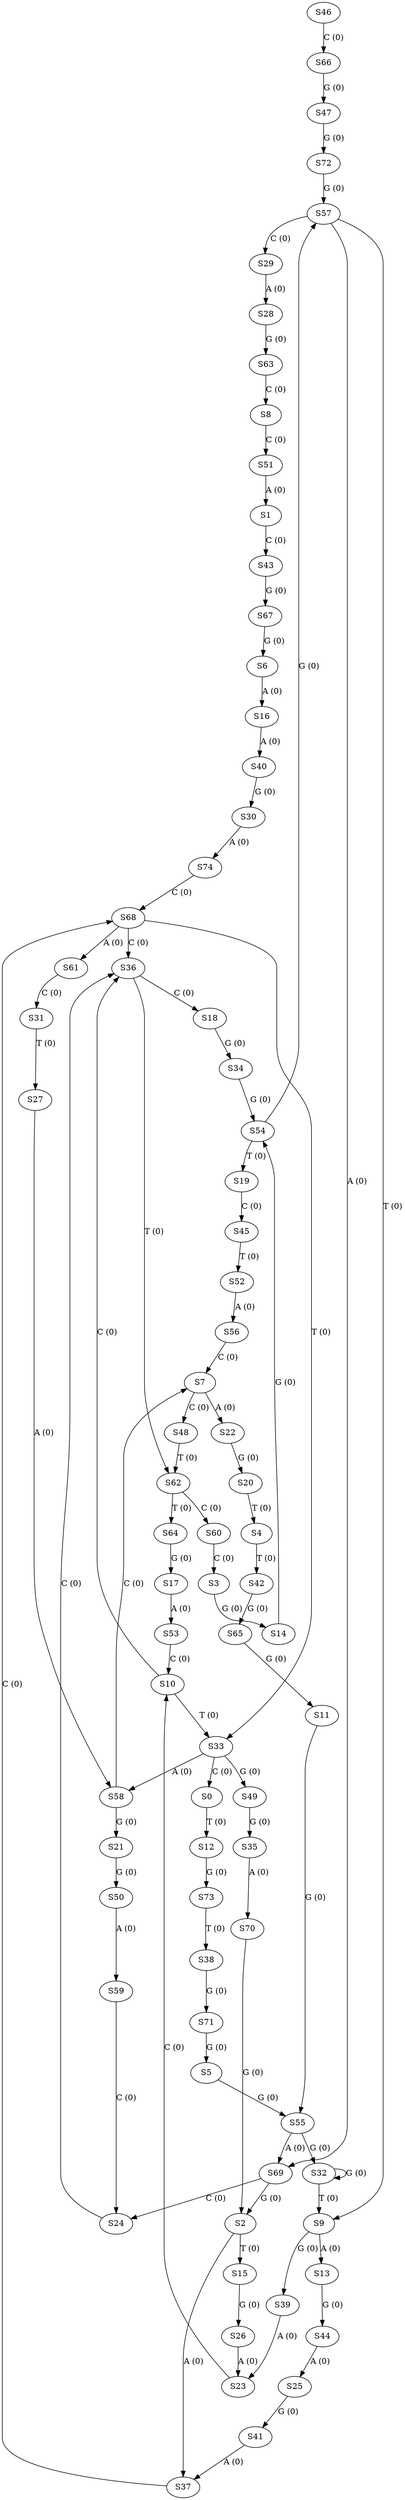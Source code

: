strict digraph  {
	S46 -> S66 [ label = "C (0)" ];
	S66 -> S47 [ label = "G (0)" ];
	S47 -> S72 [ label = "G (0)" ];
	S72 -> S57 [ label = "G (0)" ];
	S57 -> S29 [ label = "C (0)" ];
	S57 -> S69 [ label = "A (0)" ];
	S57 -> S9 [ label = "T (0)" ];
	S29 -> S28 [ label = "A (0)" ];
	S69 -> S24 [ label = "C (0)" ];
	S69 -> S2 [ label = "G (0)" ];
	S9 -> S39 [ label = "G (0)" ];
	S9 -> S13 [ label = "A (0)" ];
	S28 -> S63 [ label = "G (0)" ];
	S24 -> S36 [ label = "C (0)" ];
	S2 -> S37 [ label = "A (0)" ];
	S2 -> S15 [ label = "T (0)" ];
	S39 -> S23 [ label = "A (0)" ];
	S13 -> S44 [ label = "G (0)" ];
	S63 -> S8 [ label = "C (0)" ];
	S36 -> S18 [ label = "C (0)" ];
	S36 -> S62 [ label = "T (0)" ];
	S37 -> S68 [ label = "C (0)" ];
	S15 -> S26 [ label = "G (0)" ];
	S23 -> S10 [ label = "C (0)" ];
	S44 -> S25 [ label = "A (0)" ];
	S8 -> S51 [ label = "C (0)" ];
	S18 -> S34 [ label = "G (0)" ];
	S62 -> S60 [ label = "C (0)" ];
	S62 -> S64 [ label = "T (0)" ];
	S68 -> S61 [ label = "A (0)" ];
	S68 -> S36 [ label = "C (0)" ];
	S68 -> S33 [ label = "T (0)" ];
	S26 -> S23 [ label = "A (0)" ];
	S10 -> S36 [ label = "C (0)" ];
	S10 -> S33 [ label = "T (0)" ];
	S25 -> S41 [ label = "G (0)" ];
	S51 -> S1 [ label = "A (0)" ];
	S34 -> S54 [ label = "G (0)" ];
	S60 -> S3 [ label = "C (0)" ];
	S64 -> S17 [ label = "G (0)" ];
	S61 -> S31 [ label = "C (0)" ];
	S33 -> S49 [ label = "G (0)" ];
	S33 -> S58 [ label = "A (0)" ];
	S33 -> S0 [ label = "C (0)" ];
	S41 -> S37 [ label = "A (0)" ];
	S1 -> S43 [ label = "C (0)" ];
	S54 -> S57 [ label = "G (0)" ];
	S54 -> S19 [ label = "T (0)" ];
	S3 -> S14 [ label = "G (0)" ];
	S17 -> S53 [ label = "A (0)" ];
	S31 -> S27 [ label = "T (0)" ];
	S49 -> S35 [ label = "G (0)" ];
	S58 -> S21 [ label = "G (0)" ];
	S58 -> S7 [ label = "C (0)" ];
	S0 -> S12 [ label = "T (0)" ];
	S43 -> S67 [ label = "G (0)" ];
	S19 -> S45 [ label = "C (0)" ];
	S14 -> S54 [ label = "G (0)" ];
	S53 -> S10 [ label = "C (0)" ];
	S27 -> S58 [ label = "A (0)" ];
	S35 -> S70 [ label = "A (0)" ];
	S21 -> S50 [ label = "G (0)" ];
	S7 -> S48 [ label = "C (0)" ];
	S7 -> S22 [ label = "A (0)" ];
	S12 -> S73 [ label = "G (0)" ];
	S67 -> S6 [ label = "G (0)" ];
	S45 -> S52 [ label = "T (0)" ];
	S70 -> S2 [ label = "G (0)" ];
	S50 -> S59 [ label = "A (0)" ];
	S48 -> S62 [ label = "T (0)" ];
	S22 -> S20 [ label = "G (0)" ];
	S73 -> S38 [ label = "T (0)" ];
	S6 -> S16 [ label = "A (0)" ];
	S52 -> S56 [ label = "A (0)" ];
	S59 -> S24 [ label = "C (0)" ];
	S20 -> S4 [ label = "T (0)" ];
	S38 -> S71 [ label = "G (0)" ];
	S16 -> S40 [ label = "A (0)" ];
	S56 -> S7 [ label = "C (0)" ];
	S4 -> S42 [ label = "T (0)" ];
	S71 -> S5 [ label = "G (0)" ];
	S40 -> S30 [ label = "G (0)" ];
	S42 -> S65 [ label = "G (0)" ];
	S5 -> S55 [ label = "G (0)" ];
	S30 -> S74 [ label = "A (0)" ];
	S65 -> S11 [ label = "G (0)" ];
	S55 -> S32 [ label = "G (0)" ];
	S55 -> S69 [ label = "A (0)" ];
	S74 -> S68 [ label = "C (0)" ];
	S11 -> S55 [ label = "G (0)" ];
	S32 -> S9 [ label = "T (0)" ];
	S32 -> S32 [ label = "G (0)" ];
}
